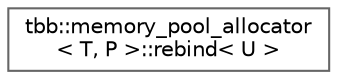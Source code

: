 digraph "类继承关系图"
{
 // LATEX_PDF_SIZE
  bgcolor="transparent";
  edge [fontname=Helvetica,fontsize=10,labelfontname=Helvetica,labelfontsize=10];
  node [fontname=Helvetica,fontsize=10,shape=box,height=0.2,width=0.4];
  rankdir="LR";
  Node0 [id="Node000000",label="tbb::memory_pool_allocator\l\< T, P \>::rebind\< U \>",height=0.2,width=0.4,color="grey40", fillcolor="white", style="filled",URL="$structtbb_1_1memory__pool__allocator_1_1rebind.html",tooltip=" "];
}

